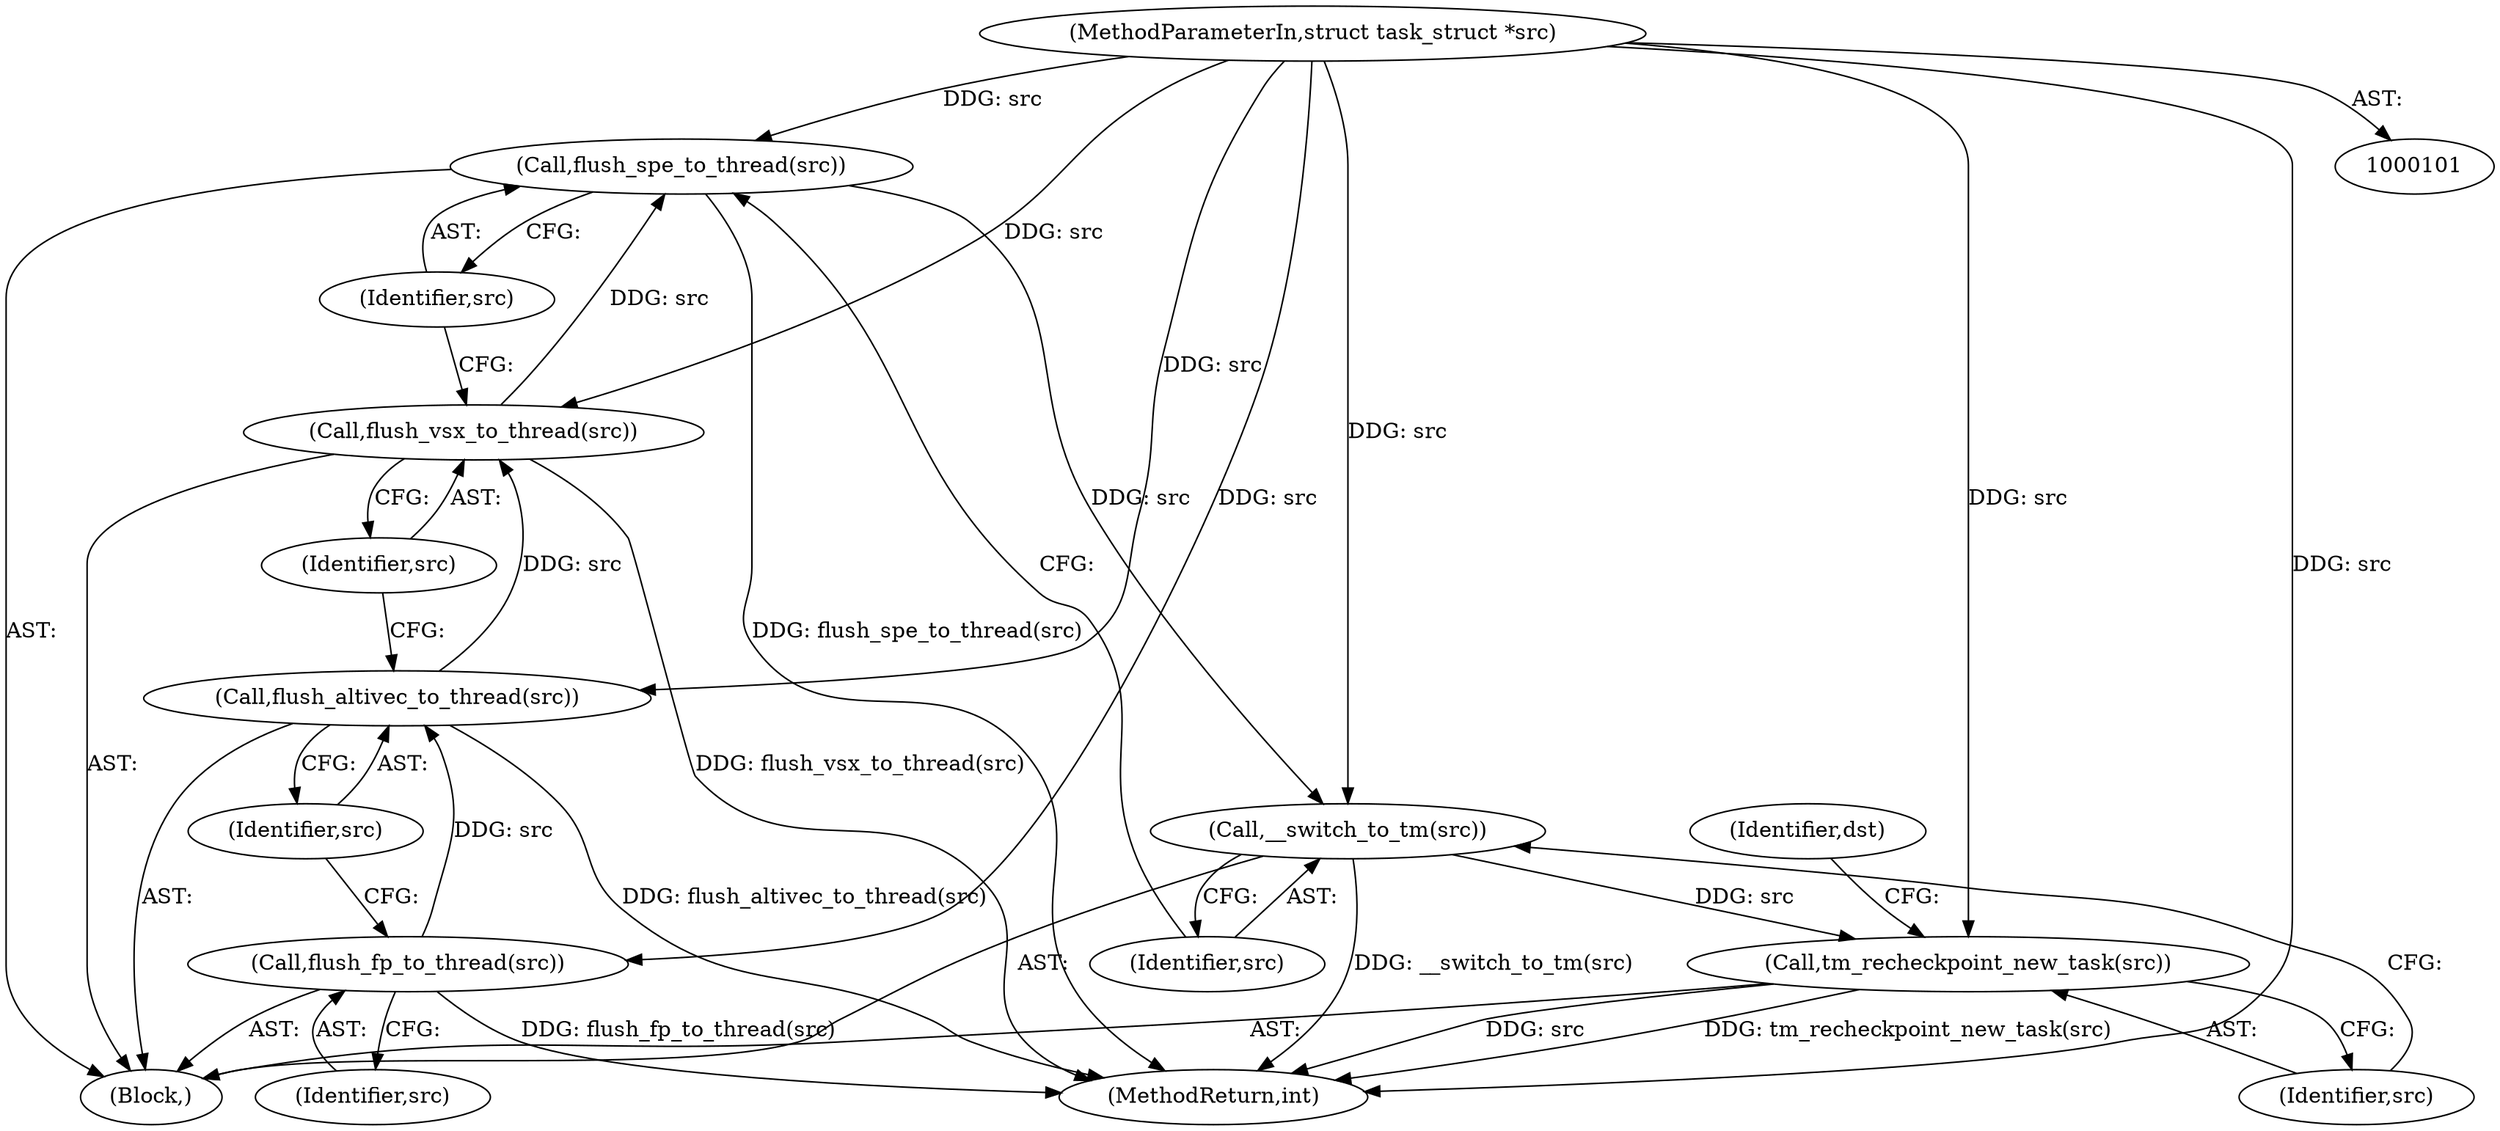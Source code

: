 digraph "0_linux_621b5060e823301d0cba4cb52a7ee3491922d291@API" {
"1000111" [label="(Call,flush_spe_to_thread(src))"];
"1000109" [label="(Call,flush_vsx_to_thread(src))"];
"1000107" [label="(Call,flush_altivec_to_thread(src))"];
"1000105" [label="(Call,flush_fp_to_thread(src))"];
"1000103" [label="(MethodParameterIn,struct task_struct *src)"];
"1000113" [label="(Call,__switch_to_tm(src))"];
"1000115" [label="(Call,tm_recheckpoint_new_task(src))"];
"1000105" [label="(Call,flush_fp_to_thread(src))"];
"1000113" [label="(Call,__switch_to_tm(src))"];
"1000103" [label="(MethodParameterIn,struct task_struct *src)"];
"1000111" [label="(Call,flush_spe_to_thread(src))"];
"1000112" [label="(Identifier,src)"];
"1000110" [label="(Identifier,src)"];
"1000108" [label="(Identifier,src)"];
"1000116" [label="(Identifier,src)"];
"1000107" [label="(Call,flush_altivec_to_thread(src))"];
"1000109" [label="(Call,flush_vsx_to_thread(src))"];
"1000104" [label="(Block,)"];
"1000115" [label="(Call,tm_recheckpoint_new_task(src))"];
"1000119" [label="(Identifier,dst)"];
"1000114" [label="(Identifier,src)"];
"1000126" [label="(MethodReturn,int)"];
"1000106" [label="(Identifier,src)"];
"1000111" -> "1000104"  [label="AST: "];
"1000111" -> "1000112"  [label="CFG: "];
"1000112" -> "1000111"  [label="AST: "];
"1000114" -> "1000111"  [label="CFG: "];
"1000111" -> "1000126"  [label="DDG: flush_spe_to_thread(src)"];
"1000109" -> "1000111"  [label="DDG: src"];
"1000103" -> "1000111"  [label="DDG: src"];
"1000111" -> "1000113"  [label="DDG: src"];
"1000109" -> "1000104"  [label="AST: "];
"1000109" -> "1000110"  [label="CFG: "];
"1000110" -> "1000109"  [label="AST: "];
"1000112" -> "1000109"  [label="CFG: "];
"1000109" -> "1000126"  [label="DDG: flush_vsx_to_thread(src)"];
"1000107" -> "1000109"  [label="DDG: src"];
"1000103" -> "1000109"  [label="DDG: src"];
"1000107" -> "1000104"  [label="AST: "];
"1000107" -> "1000108"  [label="CFG: "];
"1000108" -> "1000107"  [label="AST: "];
"1000110" -> "1000107"  [label="CFG: "];
"1000107" -> "1000126"  [label="DDG: flush_altivec_to_thread(src)"];
"1000105" -> "1000107"  [label="DDG: src"];
"1000103" -> "1000107"  [label="DDG: src"];
"1000105" -> "1000104"  [label="AST: "];
"1000105" -> "1000106"  [label="CFG: "];
"1000106" -> "1000105"  [label="AST: "];
"1000108" -> "1000105"  [label="CFG: "];
"1000105" -> "1000126"  [label="DDG: flush_fp_to_thread(src)"];
"1000103" -> "1000105"  [label="DDG: src"];
"1000103" -> "1000101"  [label="AST: "];
"1000103" -> "1000126"  [label="DDG: src"];
"1000103" -> "1000113"  [label="DDG: src"];
"1000103" -> "1000115"  [label="DDG: src"];
"1000113" -> "1000104"  [label="AST: "];
"1000113" -> "1000114"  [label="CFG: "];
"1000114" -> "1000113"  [label="AST: "];
"1000116" -> "1000113"  [label="CFG: "];
"1000113" -> "1000126"  [label="DDG: __switch_to_tm(src)"];
"1000113" -> "1000115"  [label="DDG: src"];
"1000115" -> "1000104"  [label="AST: "];
"1000115" -> "1000116"  [label="CFG: "];
"1000116" -> "1000115"  [label="AST: "];
"1000119" -> "1000115"  [label="CFG: "];
"1000115" -> "1000126"  [label="DDG: tm_recheckpoint_new_task(src)"];
"1000115" -> "1000126"  [label="DDG: src"];
}
